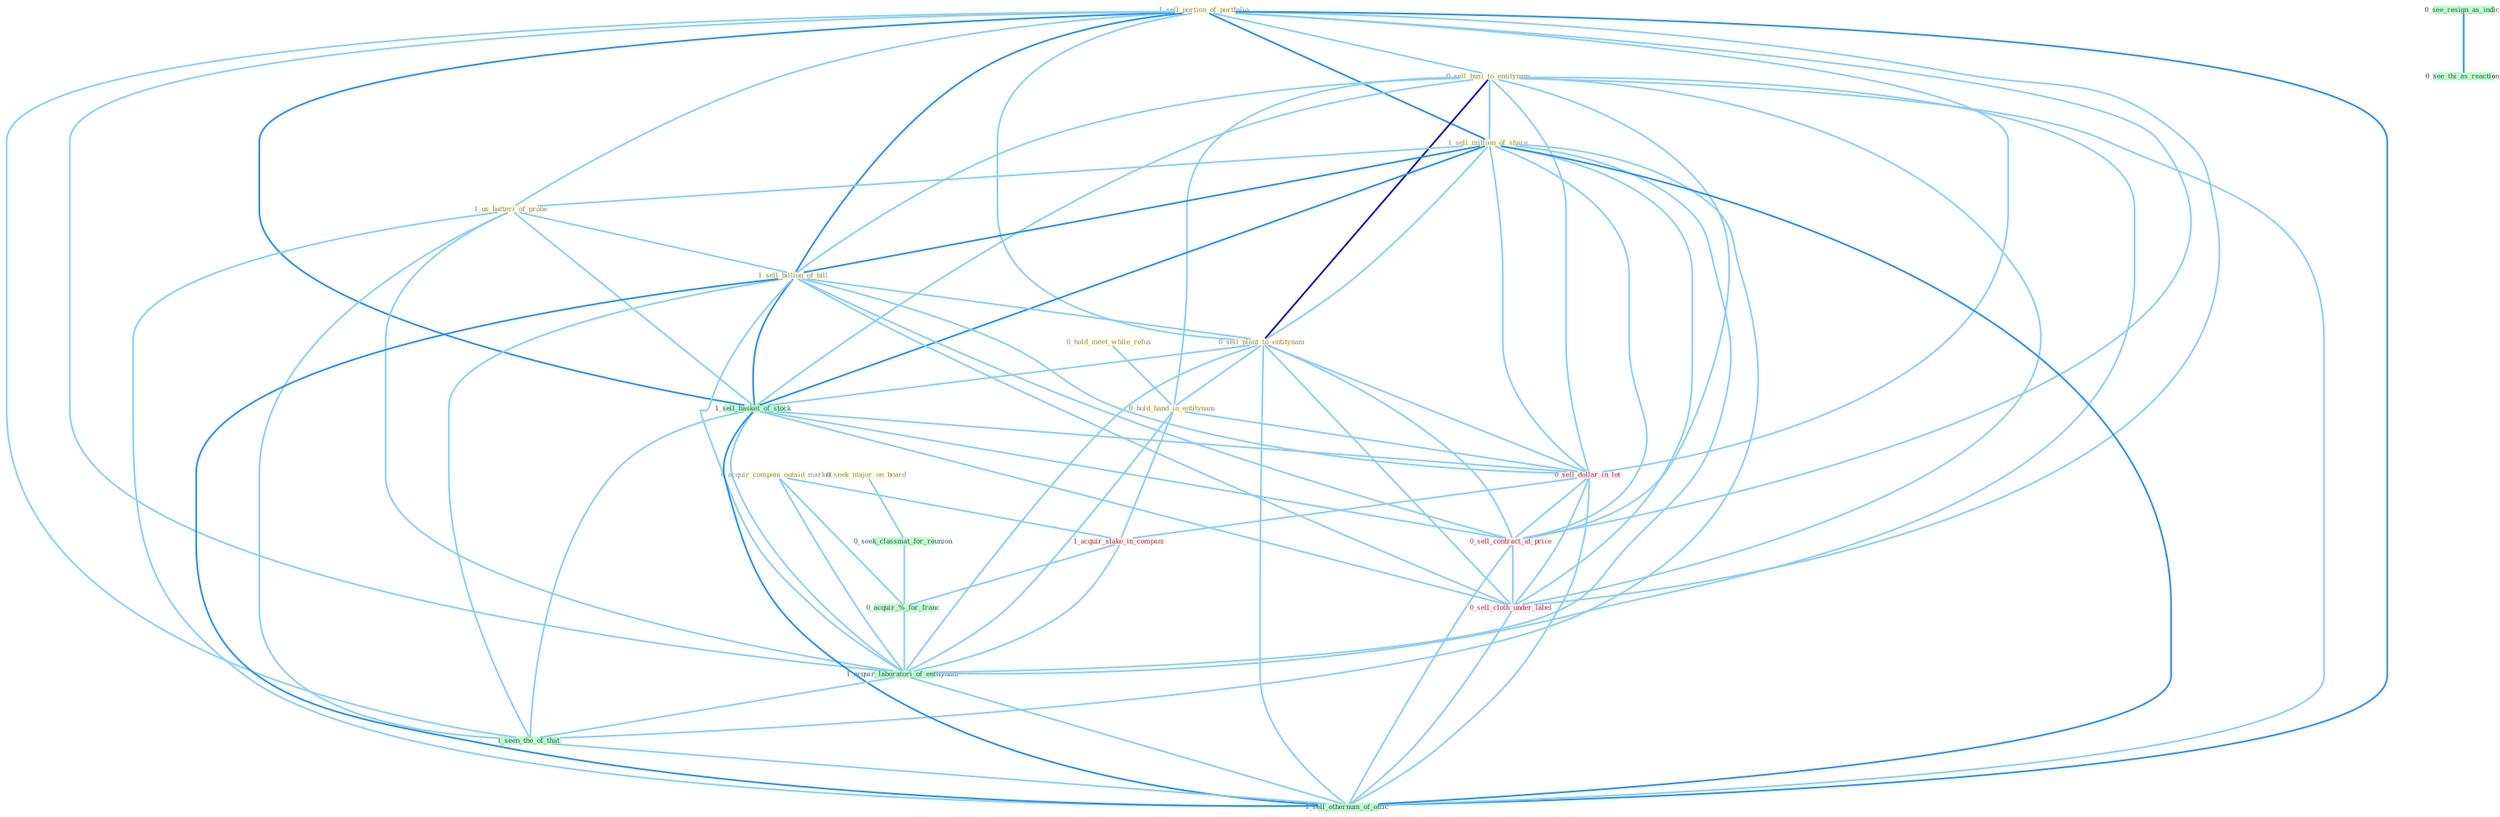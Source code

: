 Graph G{ 
    node
    [shape=polygon,style=filled,width=.5,height=.06,color="#BDFCC9",fixedsize=true,fontsize=4,
    fontcolor="#2f4f4f"];
    {node
    [color="#ffffe0", fontcolor="#8b7d6b"] "1_sell_portion_of_portfolio " "0_sell_busi_to_entitynam " "0_seek_major_on_board " "0_acquir_compani_outsid_market " "1_sell_million_of_share " "0_hold_meet_while_refus " "1_us_batteri_of_probe " "1_sell_billion_of_bill " "0_sell_plant_to_entitynam " "0_hold_hand_in_entitynam "}
{node [color="#fff0f5", fontcolor="#b22222"] "0_sell_dollar_in_lot " "1_acquir_stake_in_compani " "0_sell_contract_at_price " "0_sell_cloth_under_label "}
edge [color="#B0E2FF"];

	"1_sell_portion_of_portfolio " -- "0_sell_busi_to_entitynam " [w="1", color="#87cefa" ];
	"1_sell_portion_of_portfolio " -- "1_sell_million_of_share " [w="2", color="#1e90ff" , len=0.8];
	"1_sell_portion_of_portfolio " -- "1_us_batteri_of_probe " [w="1", color="#87cefa" ];
	"1_sell_portion_of_portfolio " -- "1_sell_billion_of_bill " [w="2", color="#1e90ff" , len=0.8];
	"1_sell_portion_of_portfolio " -- "0_sell_plant_to_entitynam " [w="1", color="#87cefa" ];
	"1_sell_portion_of_portfolio " -- "1_sell_basket_of_stock " [w="2", color="#1e90ff" , len=0.8];
	"1_sell_portion_of_portfolio " -- "0_sell_dollar_in_lot " [w="1", color="#87cefa" ];
	"1_sell_portion_of_portfolio " -- "0_sell_contract_at_price " [w="1", color="#87cefa" ];
	"1_sell_portion_of_portfolio " -- "1_acquir_laboratori_of_entitynam " [w="1", color="#87cefa" ];
	"1_sell_portion_of_portfolio " -- "0_sell_cloth_under_label " [w="1", color="#87cefa" ];
	"1_sell_portion_of_portfolio " -- "1_seen_the_of_that " [w="1", color="#87cefa" ];
	"1_sell_portion_of_portfolio " -- "1_sell_othernum_of_offic " [w="2", color="#1e90ff" , len=0.8];
	"0_sell_busi_to_entitynam " -- "1_sell_million_of_share " [w="1", color="#87cefa" ];
	"0_sell_busi_to_entitynam " -- "1_sell_billion_of_bill " [w="1", color="#87cefa" ];
	"0_sell_busi_to_entitynam " -- "0_sell_plant_to_entitynam " [w="3", color="#0000cd" , len=0.6];
	"0_sell_busi_to_entitynam " -- "0_hold_hand_in_entitynam " [w="1", color="#87cefa" ];
	"0_sell_busi_to_entitynam " -- "1_sell_basket_of_stock " [w="1", color="#87cefa" ];
	"0_sell_busi_to_entitynam " -- "0_sell_dollar_in_lot " [w="1", color="#87cefa" ];
	"0_sell_busi_to_entitynam " -- "0_sell_contract_at_price " [w="1", color="#87cefa" ];
	"0_sell_busi_to_entitynam " -- "1_acquir_laboratori_of_entitynam " [w="1", color="#87cefa" ];
	"0_sell_busi_to_entitynam " -- "0_sell_cloth_under_label " [w="1", color="#87cefa" ];
	"0_sell_busi_to_entitynam " -- "1_sell_othernum_of_offic " [w="1", color="#87cefa" ];
	"0_seek_major_on_board " -- "0_seek_classmat_for_reunion " [w="1", color="#87cefa" ];
	"0_acquir_compani_outsid_market " -- "1_acquir_stake_in_compani " [w="1", color="#87cefa" ];
	"0_acquir_compani_outsid_market " -- "0_acquir_%_for_franc " [w="1", color="#87cefa" ];
	"0_acquir_compani_outsid_market " -- "1_acquir_laboratori_of_entitynam " [w="1", color="#87cefa" ];
	"1_sell_million_of_share " -- "1_us_batteri_of_probe " [w="1", color="#87cefa" ];
	"1_sell_million_of_share " -- "1_sell_billion_of_bill " [w="2", color="#1e90ff" , len=0.8];
	"1_sell_million_of_share " -- "0_sell_plant_to_entitynam " [w="1", color="#87cefa" ];
	"1_sell_million_of_share " -- "1_sell_basket_of_stock " [w="2", color="#1e90ff" , len=0.8];
	"1_sell_million_of_share " -- "0_sell_dollar_in_lot " [w="1", color="#87cefa" ];
	"1_sell_million_of_share " -- "0_sell_contract_at_price " [w="1", color="#87cefa" ];
	"1_sell_million_of_share " -- "1_acquir_laboratori_of_entitynam " [w="1", color="#87cefa" ];
	"1_sell_million_of_share " -- "0_sell_cloth_under_label " [w="1", color="#87cefa" ];
	"1_sell_million_of_share " -- "1_seen_the_of_that " [w="1", color="#87cefa" ];
	"1_sell_million_of_share " -- "1_sell_othernum_of_offic " [w="2", color="#1e90ff" , len=0.8];
	"0_hold_meet_while_refus " -- "0_hold_hand_in_entitynam " [w="1", color="#87cefa" ];
	"1_us_batteri_of_probe " -- "1_sell_billion_of_bill " [w="1", color="#87cefa" ];
	"1_us_batteri_of_probe " -- "1_sell_basket_of_stock " [w="1", color="#87cefa" ];
	"1_us_batteri_of_probe " -- "1_acquir_laboratori_of_entitynam " [w="1", color="#87cefa" ];
	"1_us_batteri_of_probe " -- "1_seen_the_of_that " [w="1", color="#87cefa" ];
	"1_us_batteri_of_probe " -- "1_sell_othernum_of_offic " [w="1", color="#87cefa" ];
	"1_sell_billion_of_bill " -- "0_sell_plant_to_entitynam " [w="1", color="#87cefa" ];
	"1_sell_billion_of_bill " -- "1_sell_basket_of_stock " [w="2", color="#1e90ff" , len=0.8];
	"1_sell_billion_of_bill " -- "0_sell_dollar_in_lot " [w="1", color="#87cefa" ];
	"1_sell_billion_of_bill " -- "0_sell_contract_at_price " [w="1", color="#87cefa" ];
	"1_sell_billion_of_bill " -- "1_acquir_laboratori_of_entitynam " [w="1", color="#87cefa" ];
	"1_sell_billion_of_bill " -- "0_sell_cloth_under_label " [w="1", color="#87cefa" ];
	"1_sell_billion_of_bill " -- "1_seen_the_of_that " [w="1", color="#87cefa" ];
	"1_sell_billion_of_bill " -- "1_sell_othernum_of_offic " [w="2", color="#1e90ff" , len=0.8];
	"0_sell_plant_to_entitynam " -- "0_hold_hand_in_entitynam " [w="1", color="#87cefa" ];
	"0_sell_plant_to_entitynam " -- "1_sell_basket_of_stock " [w="1", color="#87cefa" ];
	"0_sell_plant_to_entitynam " -- "0_sell_dollar_in_lot " [w="1", color="#87cefa" ];
	"0_sell_plant_to_entitynam " -- "0_sell_contract_at_price " [w="1", color="#87cefa" ];
	"0_sell_plant_to_entitynam " -- "1_acquir_laboratori_of_entitynam " [w="1", color="#87cefa" ];
	"0_sell_plant_to_entitynam " -- "0_sell_cloth_under_label " [w="1", color="#87cefa" ];
	"0_sell_plant_to_entitynam " -- "1_sell_othernum_of_offic " [w="1", color="#87cefa" ];
	"0_hold_hand_in_entitynam " -- "0_sell_dollar_in_lot " [w="1", color="#87cefa" ];
	"0_hold_hand_in_entitynam " -- "1_acquir_stake_in_compani " [w="1", color="#87cefa" ];
	"0_hold_hand_in_entitynam " -- "1_acquir_laboratori_of_entitynam " [w="1", color="#87cefa" ];
	"0_seek_classmat_for_reunion " -- "0_acquir_%_for_franc " [w="1", color="#87cefa" ];
	"1_sell_basket_of_stock " -- "0_sell_dollar_in_lot " [w="1", color="#87cefa" ];
	"1_sell_basket_of_stock " -- "0_sell_contract_at_price " [w="1", color="#87cefa" ];
	"1_sell_basket_of_stock " -- "1_acquir_laboratori_of_entitynam " [w="1", color="#87cefa" ];
	"1_sell_basket_of_stock " -- "0_sell_cloth_under_label " [w="1", color="#87cefa" ];
	"1_sell_basket_of_stock " -- "1_seen_the_of_that " [w="1", color="#87cefa" ];
	"1_sell_basket_of_stock " -- "1_sell_othernum_of_offic " [w="2", color="#1e90ff" , len=0.8];
	"0_sell_dollar_in_lot " -- "1_acquir_stake_in_compani " [w="1", color="#87cefa" ];
	"0_sell_dollar_in_lot " -- "0_sell_contract_at_price " [w="1", color="#87cefa" ];
	"0_sell_dollar_in_lot " -- "0_sell_cloth_under_label " [w="1", color="#87cefa" ];
	"0_sell_dollar_in_lot " -- "1_sell_othernum_of_offic " [w="1", color="#87cefa" ];
	"0_see_resign_as_indic " -- "0_see_thi_as_reaction " [w="2", color="#1e90ff" , len=0.8];
	"1_acquir_stake_in_compani " -- "0_acquir_%_for_franc " [w="1", color="#87cefa" ];
	"1_acquir_stake_in_compani " -- "1_acquir_laboratori_of_entitynam " [w="1", color="#87cefa" ];
	"0_acquir_%_for_franc " -- "1_acquir_laboratori_of_entitynam " [w="1", color="#87cefa" ];
	"0_sell_contract_at_price " -- "0_sell_cloth_under_label " [w="1", color="#87cefa" ];
	"0_sell_contract_at_price " -- "1_sell_othernum_of_offic " [w="1", color="#87cefa" ];
	"1_acquir_laboratori_of_entitynam " -- "1_seen_the_of_that " [w="1", color="#87cefa" ];
	"1_acquir_laboratori_of_entitynam " -- "1_sell_othernum_of_offic " [w="1", color="#87cefa" ];
	"0_sell_cloth_under_label " -- "1_sell_othernum_of_offic " [w="1", color="#87cefa" ];
	"1_seen_the_of_that " -- "1_sell_othernum_of_offic " [w="1", color="#87cefa" ];
}